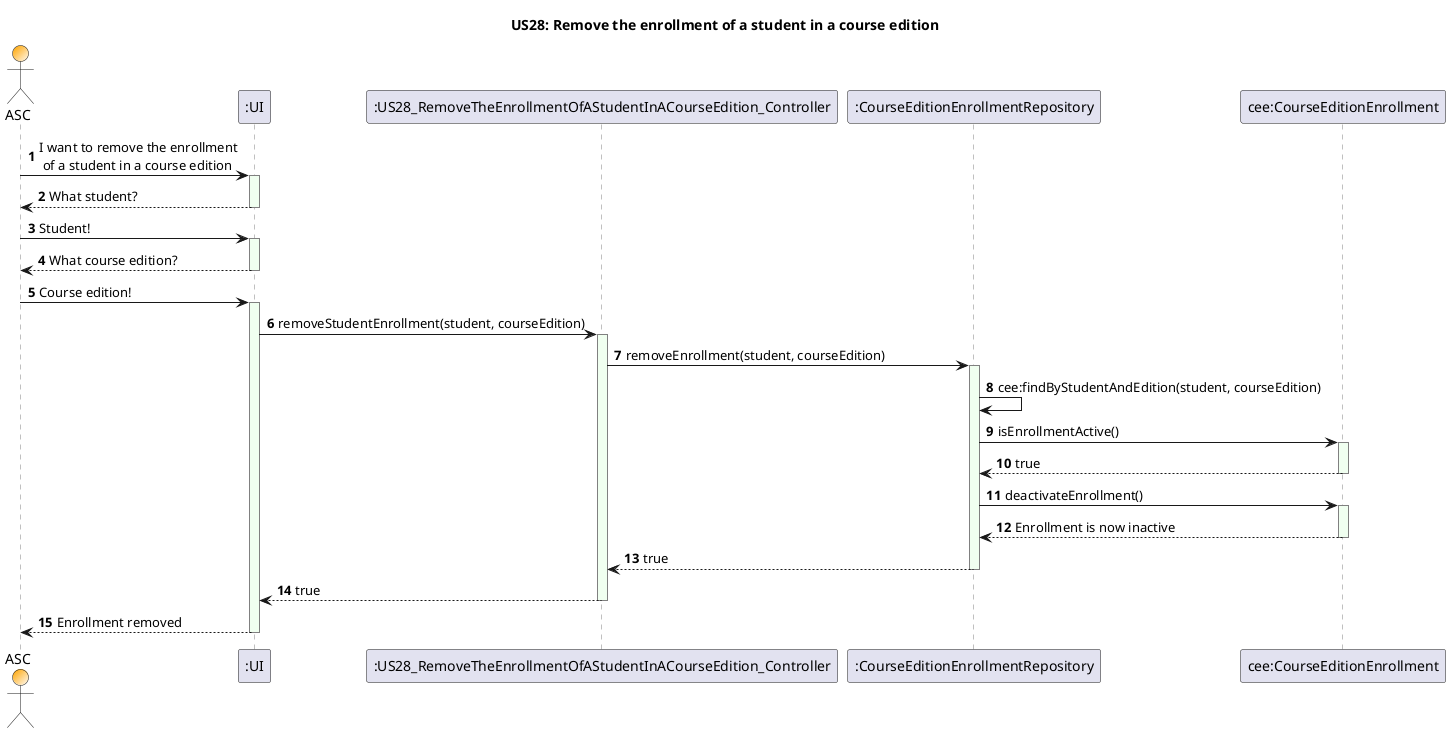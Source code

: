 @startuml
skinparam sequence {

LifeLineBorderColor Grey
LifeLineBackgroundColor HoneyDew
}

title US28: Remove the enrollment of a student in a course edition

actor ASC #Orange/White
participant ":UI" as UI
participant ":US28_RemoveTheEnrollmentOfAStudentInACourseEdition_Controller" as Controller
participant ":CourseEditionEnrollmentRepository" as Repository
participant "cee:CourseEditionEnrollment" as Enrollment
autonumber

ASC -> UI : I want to remove the enrollment\n of a student in a course edition
activate UI
UI --> ASC : What student?
deactivate UI
ASC -> UI : Student!
activate UI
UI --> ASC : What course edition?
deactivate UI
ASC -> UI : Course edition!
activate UI

UI -> Controller : removeStudentEnrollment(student, courseEdition)
activate Controller

Controller -> Repository : removeEnrollment(student, courseEdition)
activate Repository

Repository -> Repository : cee:findByStudentAndEdition(student, courseEdition)

Repository -> Enrollment : isEnrollmentActive()
activate Enrollment
Enrollment --> Repository : true
deactivate Enrollment

Repository -> Enrollment : deactivateEnrollment()
activate Enrollment
Enrollment --> Repository : Enrollment is now inactive
deactivate Enrollment

Repository --> Controller : true
deactivate Repository

Controller --> UI : true
deactivate Controller
UI --> ASC : Enrollment removed
deactivate UI

@enduml
